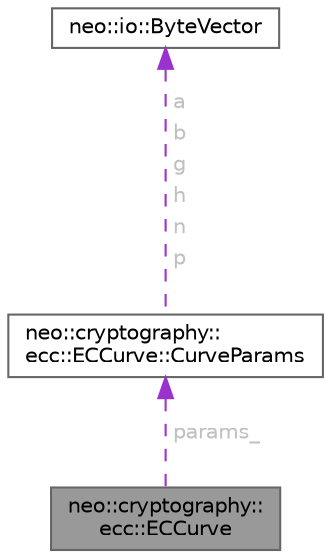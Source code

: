 digraph "neo::cryptography::ecc::ECCurve"
{
 // LATEX_PDF_SIZE
  bgcolor="transparent";
  edge [fontname=Helvetica,fontsize=10,labelfontname=Helvetica,labelfontsize=10];
  node [fontname=Helvetica,fontsize=10,shape=box,height=0.2,width=0.4];
  Node1 [id="Node000001",label="neo::cryptography::\lecc::ECCurve",height=0.2,width=0.4,color="gray40", fillcolor="grey60", style="filled", fontcolor="black",tooltip="Elliptic curve parameters and operations."];
  Node2 -> Node1 [id="edge1_Node000001_Node000002",dir="back",color="darkorchid3",style="dashed",tooltip=" ",label=<<TABLE CELLBORDER="0" BORDER="0"><TR><TD VALIGN="top" ALIGN="LEFT" CELLPADDING="1" CELLSPACING="0">params_</TD></TR>
</TABLE>> ,fontcolor="grey" ];
  Node2 [id="Node000002",label="neo::cryptography::\lecc::ECCurve::CurveParams",height=0.2,width=0.4,color="gray40", fillcolor="white", style="filled",URL="$structneo_1_1cryptography_1_1ecc_1_1_e_c_curve_1_1_curve_params.html",tooltip="Curve parameters."];
  Node3 -> Node2 [id="edge2_Node000002_Node000003",dir="back",color="darkorchid3",style="dashed",tooltip=" ",label=<<TABLE CELLBORDER="0" BORDER="0"><TR><TD VALIGN="top" ALIGN="LEFT" CELLPADDING="1" CELLSPACING="0">a</TD></TR>
<TR><TD VALIGN="top" ALIGN="LEFT" CELLPADDING="1" CELLSPACING="0">b</TD></TR>
<TR><TD VALIGN="top" ALIGN="LEFT" CELLPADDING="1" CELLSPACING="0">g</TD></TR>
<TR><TD VALIGN="top" ALIGN="LEFT" CELLPADDING="1" CELLSPACING="0">h</TD></TR>
<TR><TD VALIGN="top" ALIGN="LEFT" CELLPADDING="1" CELLSPACING="0">n</TD></TR>
<TR><TD VALIGN="top" ALIGN="LEFT" CELLPADDING="1" CELLSPACING="0">p</TD></TR>
</TABLE>> ,fontcolor="grey" ];
  Node3 [id="Node000003",label="neo::io::ByteVector",height=0.2,width=0.4,color="gray40", fillcolor="white", style="filled",URL="$classneo_1_1io_1_1_byte_vector.html",tooltip="A mutable byte array with efficient operations."];
}
